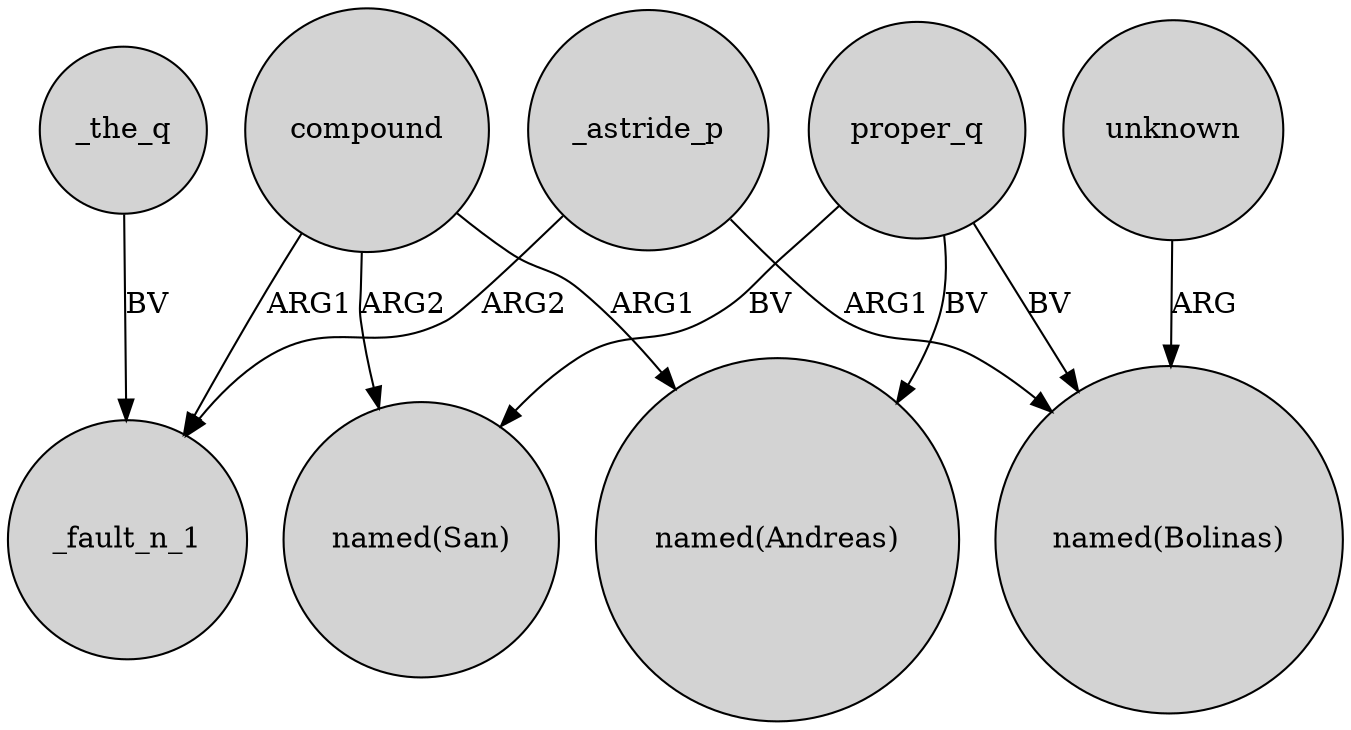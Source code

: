 digraph {
	node [shape=circle style=filled]
	_the_q -> _fault_n_1 [label=BV]
	proper_q -> "named(Bolinas)" [label=BV]
	compound -> _fault_n_1 [label=ARG1]
	proper_q -> "named(Andreas)" [label=BV]
	proper_q -> "named(San)" [label=BV]
	compound -> "named(San)" [label=ARG2]
	compound -> "named(Andreas)" [label=ARG1]
	_astride_p -> "named(Bolinas)" [label=ARG1]
	_astride_p -> _fault_n_1 [label=ARG2]
	unknown -> "named(Bolinas)" [label=ARG]
}
